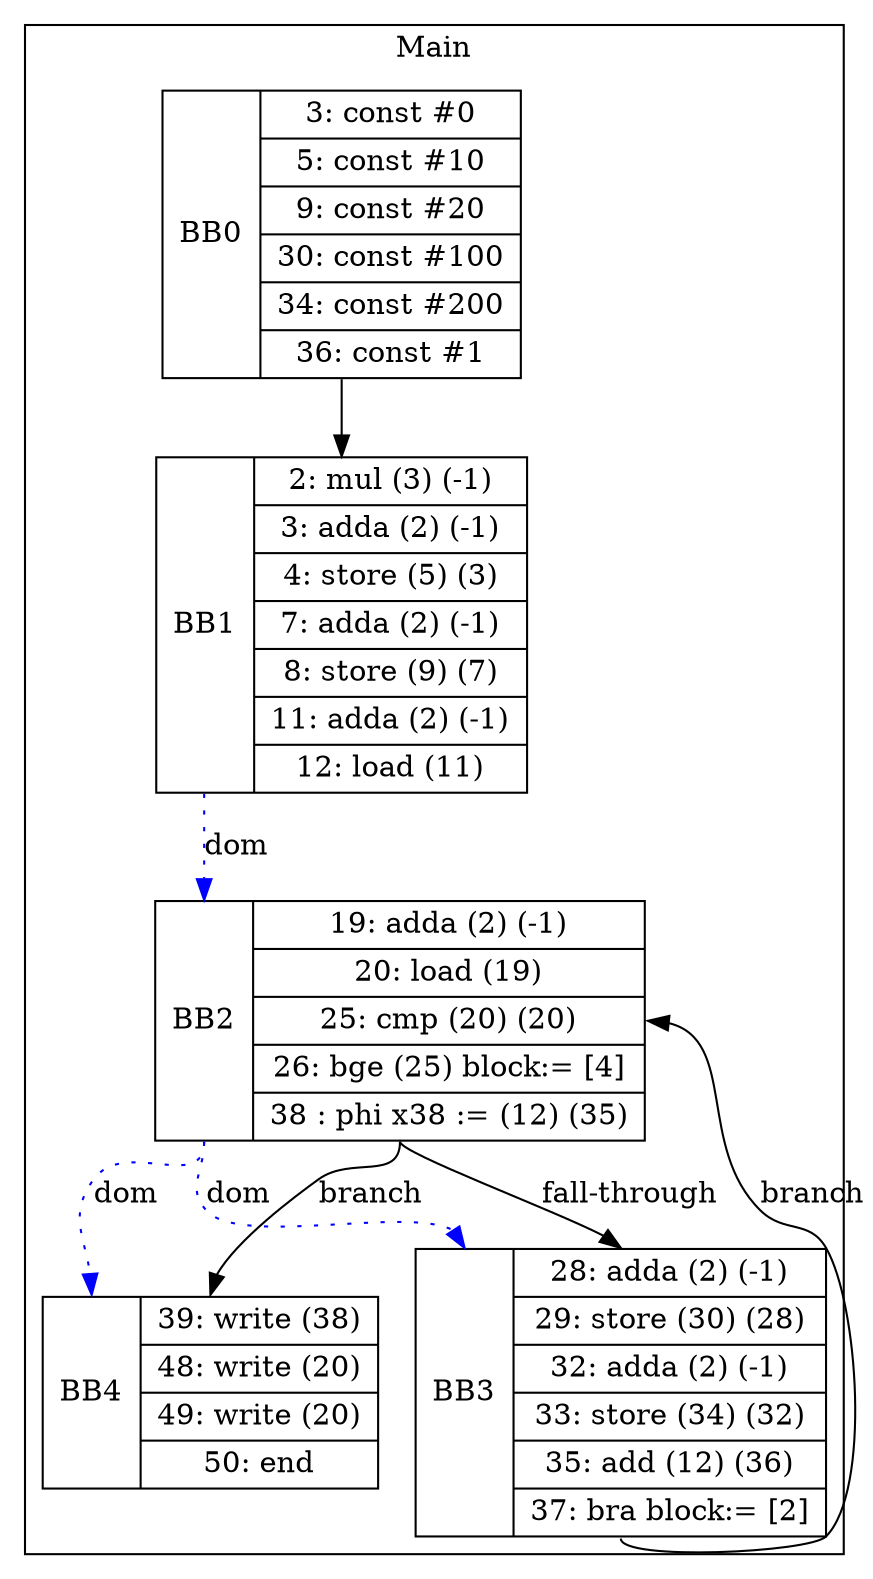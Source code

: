 digraph G {
node [shape=record];
subgraph cluster_main{
label = "Main";
BB0 [shape=record, label="<b>BB0|{3: const #0|5: const #10|9: const #20|30: const #100|34: const #200|36: const #1}"];
BB1 [shape=record, label="<b>BB1|{2: mul (3) (-1)|3: adda (2) (-1)|4: store (5) (3)|7: adda (2) (-1)|8: store (9) (7)|11: adda (2) (-1)|12: load (11)}"];
BB2 [shape=record, label="<b>BB2|{19: adda (2) (-1)|20: load (19)|25: cmp (20) (20)|26: bge (25) block:= [4]|38 : phi x38 := (12) (35)}"];
BB3 [shape=record, label="<b>BB3|{28: adda (2) (-1)|29: store (30) (28)|32: adda (2) (-1)|33: store (34) (32)|35: add (12) (36)|37: bra block:= [2]}"];
BB4 [shape=record, label="<b>BB4|{39: write (38)|48: write (20)|49: write (20)|50: end}"];
}
BB0:s -> BB1:n ;
BB2:b -> BB3:b [color=blue, style=dotted, label="dom"];
BB2:b -> BB4:b [color=blue, style=dotted, label="dom"];
BB1:b -> BB2:b [color=blue, style=dotted, label="dom"];
BB2:s -> BB4:n [label="branch"];
BB3:s -> BB2:e [label="branch"];
BB2:s -> BB3:n [label="fall-through"];
}
